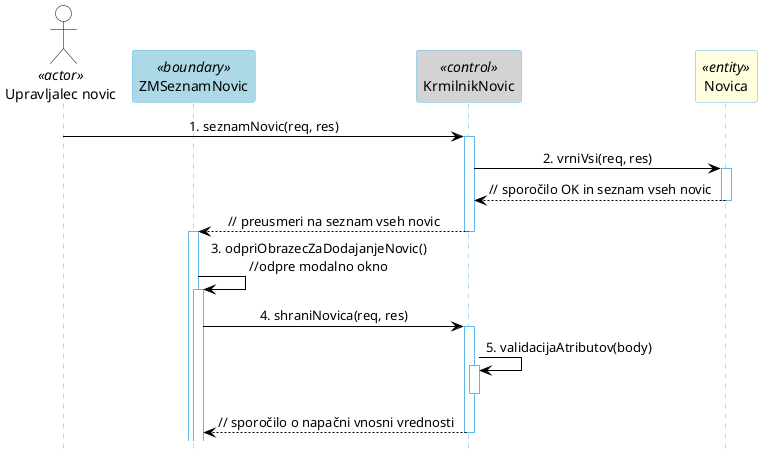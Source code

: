@startuml
hide footbox

skinparam backgroundcolor transparent
skinparam defaultTextAlignment center
skinparam actorBorderColor black
skinparam actorBackgroundColor white
skinparam arrowColor black  
skinparam sequenceLifeLineBorderColor #5FB8EC
skinparam sequenceParticipantBorderColor #5FB8EC
skinparam sequenceParticipantBackgroundColor white


actor "Upravljalec novic" as Prijavljen <<actor>> 
participant "ZMSeznamNovic" as SeznamNovic <<boundary>> #lightBlue
participant "KrmilnikNovic" as Krmilnik <<control>> #lightGray
participant Novica <<entity>> #lightYellow

Prijavljen -> Krmilnik: 1. seznamNovic(req, res)
activate Krmilnik
Krmilnik -> Novica: 2. vrniVsi(req, res)
activate Novica
Krmilnik <-- Novica: // sporočilo OK in seznam vseh novic
deactivate Novica
SeznamNovic <-- Krmilnik: // preusmeri na seznam vseh novic
deactivate Krmilnik
activate SeznamNovic
SeznamNovic -> SeznamNovic: 3. odpriObrazecZaDodajanjeNovic()\n//odpre modalno okno
activate SeznamNovic
SeznamNovic -> Krmilnik: 4. shraniNovica(req, res)
activate Krmilnik
Krmilnik -> Krmilnik: 5. validacijaAtributov(body)
activate Krmilnik
deactivate Krmilnik
SeznamNovic <-- Krmilnik: // sporočilo o napačni vnosni vrednosti
deactivate Krmilnik
@enduml